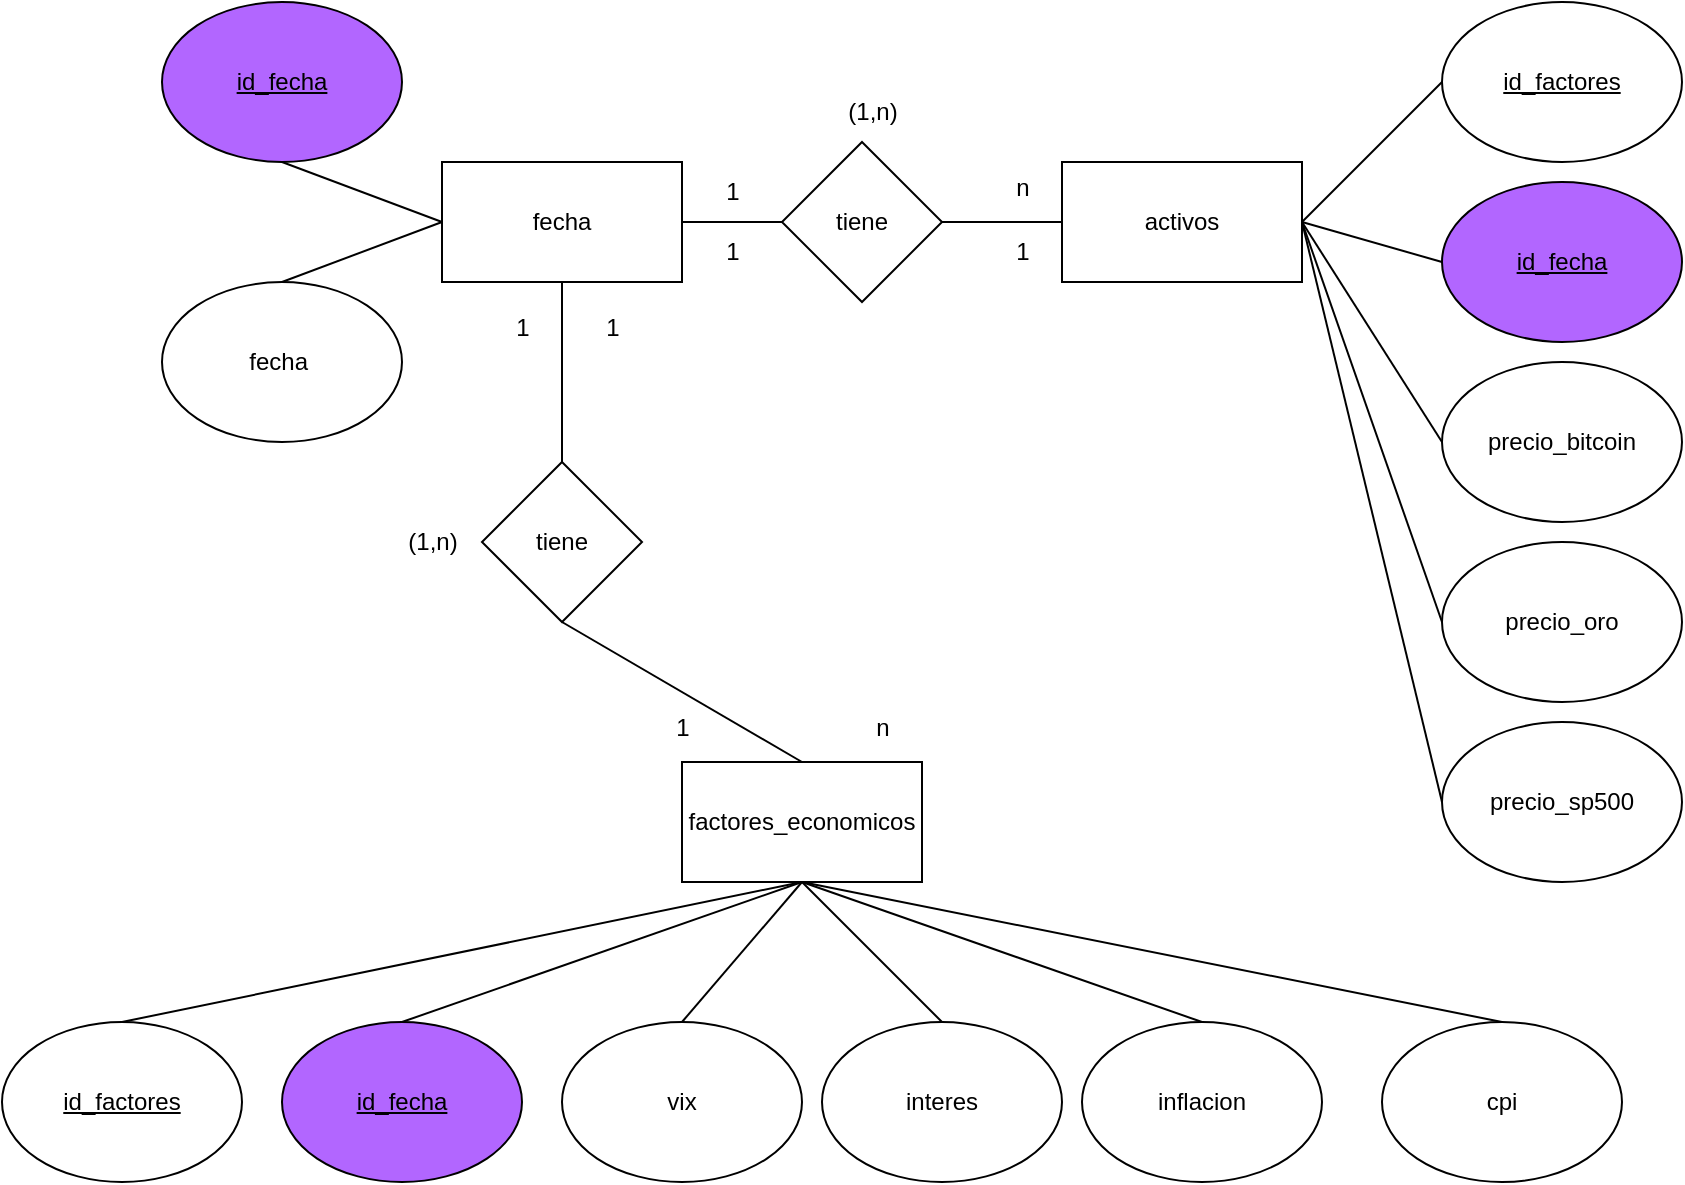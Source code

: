 <mxfile version="24.7.14">
  <diagram id="C5RBs43oDa-KdzZeNtuy" name="Page-1">
    <mxGraphModel dx="1187" dy="906" grid="1" gridSize="10" guides="1" tooltips="1" connect="1" arrows="1" fold="1" page="1" pageScale="1" pageWidth="827" pageHeight="1169" math="0" shadow="0">
      <root>
        <mxCell id="WIyWlLk6GJQsqaUBKTNV-0" />
        <mxCell id="WIyWlLk6GJQsqaUBKTNV-1" parent="WIyWlLk6GJQsqaUBKTNV-0" />
        <mxCell id="atXwFNK1MrnUXo4VchoQ-7" value="tiene" style="rhombus;whiteSpace=wrap;html=1;" vertex="1" parent="WIyWlLk6GJQsqaUBKTNV-1">
          <mxGeometry x="430" y="80" width="80" height="80" as="geometry" />
        </mxCell>
        <mxCell id="atXwFNK1MrnUXo4VchoQ-10" value="&lt;span style=&quot;text-align: left; text-wrap: nowrap;&quot;&gt;&lt;u&gt;id_fecha&lt;/u&gt;&lt;/span&gt;" style="ellipse;whiteSpace=wrap;html=1;fillColor=#B266FF;" vertex="1" parent="WIyWlLk6GJQsqaUBKTNV-1">
          <mxGeometry x="120" y="10" width="120" height="80" as="geometry" />
        </mxCell>
        <mxCell id="atXwFNK1MrnUXo4VchoQ-11" value="&lt;span style=&quot;text-align: left; text-wrap: nowrap;&quot;&gt;fecha&lt;/span&gt;&lt;span style=&quot;text-align: left; text-wrap: nowrap;&quot;&gt;&amp;nbsp;&lt;/span&gt;" style="ellipse;whiteSpace=wrap;html=1;" vertex="1" parent="WIyWlLk6GJQsqaUBKTNV-1">
          <mxGeometry x="120" y="150" width="120" height="80" as="geometry" />
        </mxCell>
        <mxCell id="atXwFNK1MrnUXo4VchoQ-12" value="fecha" style="rounded=0;whiteSpace=wrap;html=1;" vertex="1" parent="WIyWlLk6GJQsqaUBKTNV-1">
          <mxGeometry x="260" y="90" width="120" height="60" as="geometry" />
        </mxCell>
        <mxCell id="atXwFNK1MrnUXo4VchoQ-16" value="" style="endArrow=none;html=1;rounded=0;entryX=0;entryY=0.5;entryDx=0;entryDy=0;exitX=0.5;exitY=1;exitDx=0;exitDy=0;" edge="1" parent="WIyWlLk6GJQsqaUBKTNV-1" source="atXwFNK1MrnUXo4VchoQ-10" target="atXwFNK1MrnUXo4VchoQ-12">
          <mxGeometry width="50" height="50" relative="1" as="geometry">
            <mxPoint x="390" y="490" as="sourcePoint" />
            <mxPoint x="440" y="440" as="targetPoint" />
          </mxGeometry>
        </mxCell>
        <mxCell id="atXwFNK1MrnUXo4VchoQ-17" value="" style="endArrow=none;html=1;rounded=0;entryX=0;entryY=0.5;entryDx=0;entryDy=0;exitX=0.5;exitY=0;exitDx=0;exitDy=0;" edge="1" parent="WIyWlLk6GJQsqaUBKTNV-1" source="atXwFNK1MrnUXo4VchoQ-11" target="atXwFNK1MrnUXo4VchoQ-12">
          <mxGeometry width="50" height="50" relative="1" as="geometry">
            <mxPoint x="390" y="490" as="sourcePoint" />
            <mxPoint x="440" y="440" as="targetPoint" />
          </mxGeometry>
        </mxCell>
        <mxCell id="atXwFNK1MrnUXo4VchoQ-18" value="activos" style="rounded=0;whiteSpace=wrap;html=1;" vertex="1" parent="WIyWlLk6GJQsqaUBKTNV-1">
          <mxGeometry x="570" y="90" width="120" height="60" as="geometry" />
        </mxCell>
        <mxCell id="atXwFNK1MrnUXo4VchoQ-19" value="&lt;span style=&quot;text-align: left; text-wrap: nowrap;&quot;&gt;&lt;u&gt;id_factores&lt;/u&gt;&lt;/span&gt;" style="ellipse;whiteSpace=wrap;html=1;" vertex="1" parent="WIyWlLk6GJQsqaUBKTNV-1">
          <mxGeometry x="760" y="10" width="120" height="80" as="geometry" />
        </mxCell>
        <mxCell id="atXwFNK1MrnUXo4VchoQ-20" value="&lt;span style=&quot;text-align: left; text-wrap: nowrap;&quot;&gt;&lt;u&gt;id_fecha&lt;/u&gt;&lt;/span&gt;" style="ellipse;whiteSpace=wrap;html=1;fillColor=#B266FF;" vertex="1" parent="WIyWlLk6GJQsqaUBKTNV-1">
          <mxGeometry x="760" y="100" width="120" height="80" as="geometry" />
        </mxCell>
        <mxCell id="atXwFNK1MrnUXo4VchoQ-21" value="&lt;div style=&quot;text-align: left;&quot;&gt;&lt;span style=&quot;background-color: initial; text-wrap: nowrap;&quot;&gt;precio_bitcoin&lt;/span&gt;&lt;/div&gt;" style="ellipse;whiteSpace=wrap;html=1;" vertex="1" parent="WIyWlLk6GJQsqaUBKTNV-1">
          <mxGeometry x="760" y="190" width="120" height="80" as="geometry" />
        </mxCell>
        <mxCell id="atXwFNK1MrnUXo4VchoQ-22" value="&lt;div style=&quot;text-align: left;&quot;&gt;&lt;span style=&quot;background-color: initial; text-wrap: nowrap;&quot;&gt;precio_oro&lt;/span&gt;&lt;/div&gt;" style="ellipse;whiteSpace=wrap;html=1;" vertex="1" parent="WIyWlLk6GJQsqaUBKTNV-1">
          <mxGeometry x="760" y="280" width="120" height="80" as="geometry" />
        </mxCell>
        <mxCell id="atXwFNK1MrnUXo4VchoQ-23" value="&lt;span style=&quot;text-align: left; text-wrap: nowrap;&quot;&gt;precio_sp500&lt;/span&gt;" style="ellipse;whiteSpace=wrap;html=1;" vertex="1" parent="WIyWlLk6GJQsqaUBKTNV-1">
          <mxGeometry x="760" y="370" width="120" height="80" as="geometry" />
        </mxCell>
        <mxCell id="atXwFNK1MrnUXo4VchoQ-24" value="" style="endArrow=none;html=1;rounded=0;entryX=0;entryY=0.5;entryDx=0;entryDy=0;exitX=1;exitY=0.5;exitDx=0;exitDy=0;" edge="1" parent="WIyWlLk6GJQsqaUBKTNV-1" source="atXwFNK1MrnUXo4VchoQ-18" target="atXwFNK1MrnUXo4VchoQ-19">
          <mxGeometry width="50" height="50" relative="1" as="geometry">
            <mxPoint x="390" y="490" as="sourcePoint" />
            <mxPoint x="440" y="440" as="targetPoint" />
          </mxGeometry>
        </mxCell>
        <mxCell id="atXwFNK1MrnUXo4VchoQ-25" value="" style="endArrow=none;html=1;rounded=0;entryX=0;entryY=0.5;entryDx=0;entryDy=0;exitX=1;exitY=0.5;exitDx=0;exitDy=0;" edge="1" parent="WIyWlLk6GJQsqaUBKTNV-1" source="atXwFNK1MrnUXo4VchoQ-18" target="atXwFNK1MrnUXo4VchoQ-20">
          <mxGeometry width="50" height="50" relative="1" as="geometry">
            <mxPoint x="390" y="490" as="sourcePoint" />
            <mxPoint x="440" y="440" as="targetPoint" />
          </mxGeometry>
        </mxCell>
        <mxCell id="atXwFNK1MrnUXo4VchoQ-26" value="" style="endArrow=none;html=1;rounded=0;entryX=0;entryY=0.5;entryDx=0;entryDy=0;exitX=1;exitY=0.5;exitDx=0;exitDy=0;" edge="1" parent="WIyWlLk6GJQsqaUBKTNV-1" source="atXwFNK1MrnUXo4VchoQ-18" target="atXwFNK1MrnUXo4VchoQ-21">
          <mxGeometry width="50" height="50" relative="1" as="geometry">
            <mxPoint x="390" y="490" as="sourcePoint" />
            <mxPoint x="440" y="440" as="targetPoint" />
          </mxGeometry>
        </mxCell>
        <mxCell id="atXwFNK1MrnUXo4VchoQ-27" value="" style="endArrow=none;html=1;rounded=0;entryX=0;entryY=0.5;entryDx=0;entryDy=0;" edge="1" parent="WIyWlLk6GJQsqaUBKTNV-1" target="atXwFNK1MrnUXo4VchoQ-22">
          <mxGeometry width="50" height="50" relative="1" as="geometry">
            <mxPoint x="690" y="120" as="sourcePoint" />
            <mxPoint x="440" y="440" as="targetPoint" />
          </mxGeometry>
        </mxCell>
        <mxCell id="atXwFNK1MrnUXo4VchoQ-28" value="" style="endArrow=none;html=1;rounded=0;entryX=0;entryY=0.5;entryDx=0;entryDy=0;exitX=1;exitY=0.5;exitDx=0;exitDy=0;" edge="1" parent="WIyWlLk6GJQsqaUBKTNV-1" source="atXwFNK1MrnUXo4VchoQ-18" target="atXwFNK1MrnUXo4VchoQ-23">
          <mxGeometry width="50" height="50" relative="1" as="geometry">
            <mxPoint x="390" y="490" as="sourcePoint" />
            <mxPoint x="440" y="440" as="targetPoint" />
          </mxGeometry>
        </mxCell>
        <mxCell id="atXwFNK1MrnUXo4VchoQ-29" value="" style="endArrow=none;html=1;rounded=0;entryX=0;entryY=0.5;entryDx=0;entryDy=0;exitX=1;exitY=0.5;exitDx=0;exitDy=0;" edge="1" parent="WIyWlLk6GJQsqaUBKTNV-1" source="atXwFNK1MrnUXo4VchoQ-7" target="atXwFNK1MrnUXo4VchoQ-18">
          <mxGeometry width="50" height="50" relative="1" as="geometry">
            <mxPoint x="390" y="490" as="sourcePoint" />
            <mxPoint x="440" y="440" as="targetPoint" />
          </mxGeometry>
        </mxCell>
        <mxCell id="atXwFNK1MrnUXo4VchoQ-30" value="" style="endArrow=none;html=1;rounded=0;entryX=0;entryY=0.5;entryDx=0;entryDy=0;exitX=1;exitY=0.5;exitDx=0;exitDy=0;" edge="1" parent="WIyWlLk6GJQsqaUBKTNV-1" source="atXwFNK1MrnUXo4VchoQ-12" target="atXwFNK1MrnUXo4VchoQ-7">
          <mxGeometry width="50" height="50" relative="1" as="geometry">
            <mxPoint x="390" y="490" as="sourcePoint" />
            <mxPoint x="440" y="440" as="targetPoint" />
          </mxGeometry>
        </mxCell>
        <mxCell id="atXwFNK1MrnUXo4VchoQ-31" value="factores_economicos" style="rounded=0;whiteSpace=wrap;html=1;" vertex="1" parent="WIyWlLk6GJQsqaUBKTNV-1">
          <mxGeometry x="380" y="390" width="120" height="60" as="geometry" />
        </mxCell>
        <mxCell id="atXwFNK1MrnUXo4VchoQ-32" value="tiene" style="rhombus;whiteSpace=wrap;html=1;" vertex="1" parent="WIyWlLk6GJQsqaUBKTNV-1">
          <mxGeometry x="280" y="240" width="80" height="80" as="geometry" />
        </mxCell>
        <mxCell id="atXwFNK1MrnUXo4VchoQ-33" value="" style="endArrow=none;html=1;rounded=0;entryX=0.5;entryY=1;entryDx=0;entryDy=0;exitX=0.5;exitY=0;exitDx=0;exitDy=0;" edge="1" parent="WIyWlLk6GJQsqaUBKTNV-1" source="atXwFNK1MrnUXo4VchoQ-32" target="atXwFNK1MrnUXo4VchoQ-12">
          <mxGeometry width="50" height="50" relative="1" as="geometry">
            <mxPoint x="390" y="490" as="sourcePoint" />
            <mxPoint x="440" y="440" as="targetPoint" />
          </mxGeometry>
        </mxCell>
        <mxCell id="atXwFNK1MrnUXo4VchoQ-34" value="" style="endArrow=none;html=1;rounded=0;entryX=0.5;entryY=1;entryDx=0;entryDy=0;exitX=0.5;exitY=0;exitDx=0;exitDy=0;" edge="1" parent="WIyWlLk6GJQsqaUBKTNV-1" source="atXwFNK1MrnUXo4VchoQ-31" target="atXwFNK1MrnUXo4VchoQ-32">
          <mxGeometry width="50" height="50" relative="1" as="geometry">
            <mxPoint x="390" y="490" as="sourcePoint" />
            <mxPoint x="440" y="440" as="targetPoint" />
          </mxGeometry>
        </mxCell>
        <mxCell id="atXwFNK1MrnUXo4VchoQ-35" value="&lt;u&gt;id_factores&lt;/u&gt;" style="ellipse;whiteSpace=wrap;html=1;" vertex="1" parent="WIyWlLk6GJQsqaUBKTNV-1">
          <mxGeometry x="40" y="520" width="120" height="80" as="geometry" />
        </mxCell>
        <mxCell id="atXwFNK1MrnUXo4VchoQ-36" value="&lt;u&gt;id_fecha&lt;/u&gt;" style="ellipse;whiteSpace=wrap;html=1;fillColor=#B266FF;" vertex="1" parent="WIyWlLk6GJQsqaUBKTNV-1">
          <mxGeometry x="180" y="520" width="120" height="80" as="geometry" />
        </mxCell>
        <mxCell id="atXwFNK1MrnUXo4VchoQ-37" value="vix" style="ellipse;whiteSpace=wrap;html=1;" vertex="1" parent="WIyWlLk6GJQsqaUBKTNV-1">
          <mxGeometry x="320" y="520" width="120" height="80" as="geometry" />
        </mxCell>
        <mxCell id="atXwFNK1MrnUXo4VchoQ-38" value="inflacion" style="ellipse;whiteSpace=wrap;html=1;" vertex="1" parent="WIyWlLk6GJQsqaUBKTNV-1">
          <mxGeometry x="580" y="520" width="120" height="80" as="geometry" />
        </mxCell>
        <mxCell id="atXwFNK1MrnUXo4VchoQ-39" value="cpi" style="ellipse;whiteSpace=wrap;html=1;" vertex="1" parent="WIyWlLk6GJQsqaUBKTNV-1">
          <mxGeometry x="730" y="520" width="120" height="80" as="geometry" />
        </mxCell>
        <mxCell id="atXwFNK1MrnUXo4VchoQ-40" value="" style="endArrow=none;html=1;rounded=0;exitX=0.5;exitY=0;exitDx=0;exitDy=0;entryX=0.5;entryY=1;entryDx=0;entryDy=0;" edge="1" parent="WIyWlLk6GJQsqaUBKTNV-1" source="atXwFNK1MrnUXo4VchoQ-37" target="atXwFNK1MrnUXo4VchoQ-31">
          <mxGeometry width="50" height="50" relative="1" as="geometry">
            <mxPoint x="390" y="490" as="sourcePoint" />
            <mxPoint x="440" y="440" as="targetPoint" />
          </mxGeometry>
        </mxCell>
        <mxCell id="atXwFNK1MrnUXo4VchoQ-41" value="" style="endArrow=none;html=1;rounded=0;exitX=0.5;exitY=0;exitDx=0;exitDy=0;entryX=0.5;entryY=1;entryDx=0;entryDy=0;" edge="1" parent="WIyWlLk6GJQsqaUBKTNV-1" source="atXwFNK1MrnUXo4VchoQ-35" target="atXwFNK1MrnUXo4VchoQ-31">
          <mxGeometry width="50" height="50" relative="1" as="geometry">
            <mxPoint x="390" y="490" as="sourcePoint" />
            <mxPoint x="380" y="460" as="targetPoint" />
          </mxGeometry>
        </mxCell>
        <mxCell id="atXwFNK1MrnUXo4VchoQ-42" value="" style="endArrow=none;html=1;rounded=0;exitX=0.5;exitY=0;exitDx=0;exitDy=0;entryX=0.5;entryY=1;entryDx=0;entryDy=0;" edge="1" parent="WIyWlLk6GJQsqaUBKTNV-1" source="atXwFNK1MrnUXo4VchoQ-36" target="atXwFNK1MrnUXo4VchoQ-31">
          <mxGeometry width="50" height="50" relative="1" as="geometry">
            <mxPoint x="390" y="490" as="sourcePoint" />
            <mxPoint x="380" y="460" as="targetPoint" />
          </mxGeometry>
        </mxCell>
        <mxCell id="atXwFNK1MrnUXo4VchoQ-43" value="" style="endArrow=none;html=1;rounded=0;entryX=0.5;entryY=1;entryDx=0;entryDy=0;exitX=0.5;exitY=0;exitDx=0;exitDy=0;" edge="1" parent="WIyWlLk6GJQsqaUBKTNV-1" source="atXwFNK1MrnUXo4VchoQ-38" target="atXwFNK1MrnUXo4VchoQ-31">
          <mxGeometry width="50" height="50" relative="1" as="geometry">
            <mxPoint x="390" y="490" as="sourcePoint" />
            <mxPoint x="440" y="440" as="targetPoint" />
          </mxGeometry>
        </mxCell>
        <mxCell id="atXwFNK1MrnUXo4VchoQ-44" value="" style="endArrow=none;html=1;rounded=0;entryX=0.5;entryY=1;entryDx=0;entryDy=0;exitX=0.5;exitY=0;exitDx=0;exitDy=0;" edge="1" parent="WIyWlLk6GJQsqaUBKTNV-1" source="atXwFNK1MrnUXo4VchoQ-39" target="atXwFNK1MrnUXo4VchoQ-31">
          <mxGeometry width="50" height="50" relative="1" as="geometry">
            <mxPoint x="390" y="490" as="sourcePoint" />
            <mxPoint x="440" y="440" as="targetPoint" />
          </mxGeometry>
        </mxCell>
        <mxCell id="atXwFNK1MrnUXo4VchoQ-45" value="interes" style="ellipse;whiteSpace=wrap;html=1;" vertex="1" parent="WIyWlLk6GJQsqaUBKTNV-1">
          <mxGeometry x="450" y="520" width="120" height="80" as="geometry" />
        </mxCell>
        <mxCell id="atXwFNK1MrnUXo4VchoQ-46" value="" style="endArrow=none;html=1;rounded=0;exitX=0.5;exitY=0;exitDx=0;exitDy=0;entryX=0.5;entryY=1;entryDx=0;entryDy=0;" edge="1" parent="WIyWlLk6GJQsqaUBKTNV-1" source="atXwFNK1MrnUXo4VchoQ-45" target="atXwFNK1MrnUXo4VchoQ-31">
          <mxGeometry width="50" height="50" relative="1" as="geometry">
            <mxPoint x="390" y="490" as="sourcePoint" />
            <mxPoint x="440" y="440" as="targetPoint" />
          </mxGeometry>
        </mxCell>
        <mxCell id="atXwFNK1MrnUXo4VchoQ-47" value="(1,n)" style="text;html=1;align=center;verticalAlign=middle;resizable=0;points=[];autosize=1;strokeColor=none;fillColor=none;" vertex="1" parent="WIyWlLk6GJQsqaUBKTNV-1">
          <mxGeometry x="450" y="50" width="50" height="30" as="geometry" />
        </mxCell>
        <mxCell id="atXwFNK1MrnUXo4VchoQ-48" value="(1,n)" style="text;html=1;align=center;verticalAlign=middle;resizable=0;points=[];autosize=1;strokeColor=none;fillColor=none;" vertex="1" parent="WIyWlLk6GJQsqaUBKTNV-1">
          <mxGeometry x="230" y="265" width="50" height="30" as="geometry" />
        </mxCell>
        <mxCell id="atXwFNK1MrnUXo4VchoQ-49" value="1" style="text;html=1;align=center;verticalAlign=middle;resizable=0;points=[];autosize=1;strokeColor=none;fillColor=none;" vertex="1" parent="WIyWlLk6GJQsqaUBKTNV-1">
          <mxGeometry x="390" y="90" width="30" height="30" as="geometry" />
        </mxCell>
        <mxCell id="atXwFNK1MrnUXo4VchoQ-50" value="n" style="text;html=1;align=center;verticalAlign=middle;resizable=0;points=[];autosize=1;strokeColor=none;fillColor=none;" vertex="1" parent="WIyWlLk6GJQsqaUBKTNV-1">
          <mxGeometry x="535" y="88" width="30" height="30" as="geometry" />
        </mxCell>
        <mxCell id="atXwFNK1MrnUXo4VchoQ-51" value="1" style="text;html=1;align=center;verticalAlign=middle;resizable=0;points=[];autosize=1;strokeColor=none;fillColor=none;" vertex="1" parent="WIyWlLk6GJQsqaUBKTNV-1">
          <mxGeometry x="535" y="120" width="30" height="30" as="geometry" />
        </mxCell>
        <mxCell id="atXwFNK1MrnUXo4VchoQ-52" value="1" style="text;html=1;align=center;verticalAlign=middle;resizable=0;points=[];autosize=1;strokeColor=none;fillColor=none;" vertex="1" parent="WIyWlLk6GJQsqaUBKTNV-1">
          <mxGeometry x="390" y="120" width="30" height="30" as="geometry" />
        </mxCell>
        <mxCell id="atXwFNK1MrnUXo4VchoQ-53" value="1" style="text;html=1;align=center;verticalAlign=middle;resizable=0;points=[];autosize=1;strokeColor=none;fillColor=none;" vertex="1" parent="WIyWlLk6GJQsqaUBKTNV-1">
          <mxGeometry x="285" y="158" width="30" height="30" as="geometry" />
        </mxCell>
        <mxCell id="atXwFNK1MrnUXo4VchoQ-54" value="1" style="text;html=1;align=center;verticalAlign=middle;resizable=0;points=[];autosize=1;strokeColor=none;fillColor=none;" vertex="1" parent="WIyWlLk6GJQsqaUBKTNV-1">
          <mxGeometry x="330" y="158" width="30" height="30" as="geometry" />
        </mxCell>
        <mxCell id="atXwFNK1MrnUXo4VchoQ-55" value="1" style="text;html=1;align=center;verticalAlign=middle;resizable=0;points=[];autosize=1;strokeColor=none;fillColor=none;" vertex="1" parent="WIyWlLk6GJQsqaUBKTNV-1">
          <mxGeometry x="365" y="358" width="30" height="30" as="geometry" />
        </mxCell>
        <mxCell id="atXwFNK1MrnUXo4VchoQ-56" value="n" style="text;html=1;align=center;verticalAlign=middle;resizable=0;points=[];autosize=1;strokeColor=none;fillColor=none;" vertex="1" parent="WIyWlLk6GJQsqaUBKTNV-1">
          <mxGeometry x="465" y="358" width="30" height="30" as="geometry" />
        </mxCell>
      </root>
    </mxGraphModel>
  </diagram>
</mxfile>
